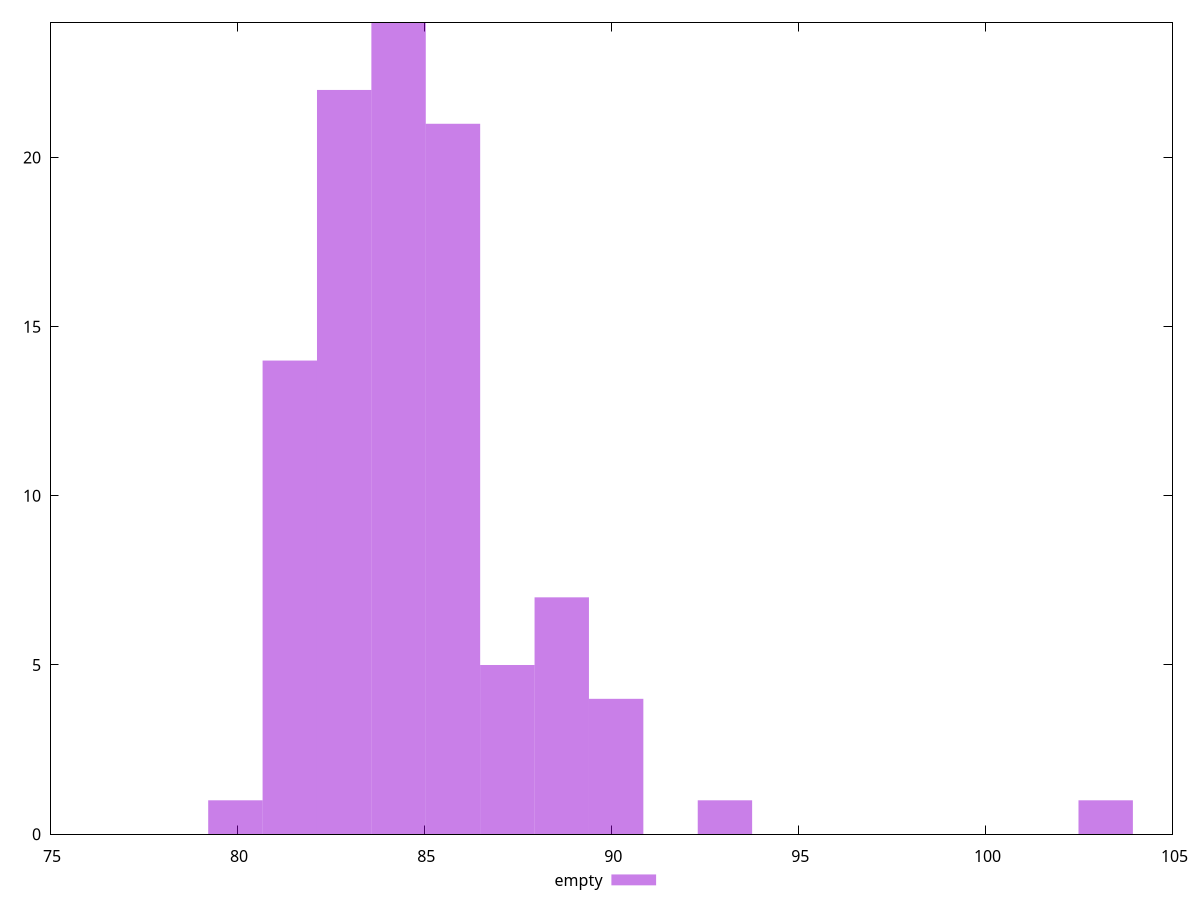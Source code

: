 $_empty <<EOF
85.7698124495897 21
82.86236118011207 22
84.31608681485088 24
93.03844062328373 1
90.13098935380611 4
81.40863554537327 14
87.2235380843285 5
88.67726371906731 7
103.21452006645539 1
79.95490991063446 1
EOF
set key outside below
set terminal pngcairo
set output "report_00006_2020-11-02T20-21-41.718Z/mainthread-work-breakdown/empty//raw_hist.png"
set yrange [0:24]
set boxwidth 1.4537256347388083
set style fill transparent solid 0.5 noborder
plot $_empty title "empty" with boxes ,